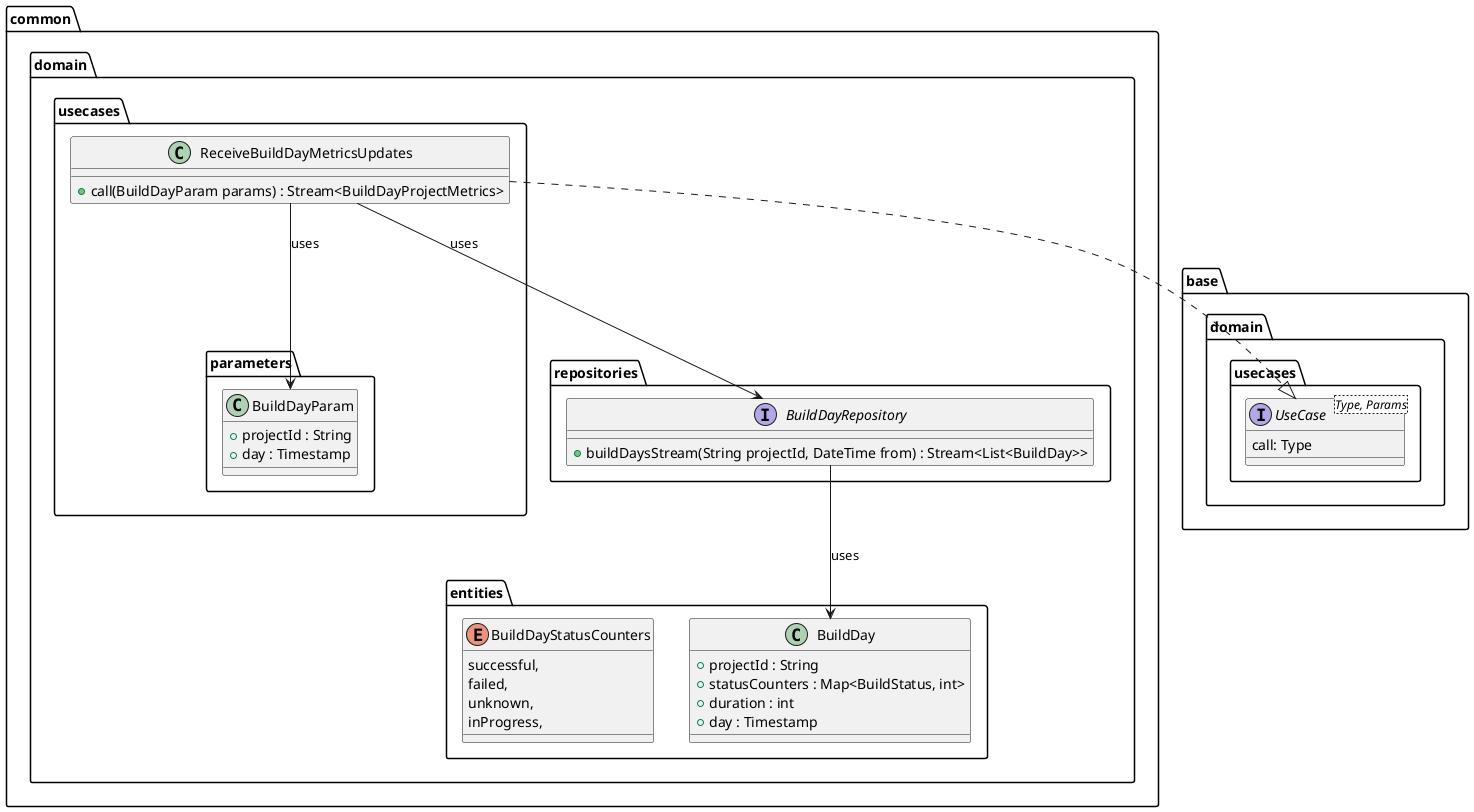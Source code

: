 @startuml build_days_domain_layer_class_diagram

package base.domain.usecases {
    interface UseCase<Type, Params> {
        call: Type
    }
}

package common.domain {
    package entities {
        class BuildDay {
            + projectId : String
            + statusCounters : Map<BuildStatus, int>
            + duration : int
            + day : Timestamp
        }

        enum BuildDayStatusCounters {
                successful,
                failed,
                unknown,
                inProgress,
            }
    }
    
    package repositories {
        interface BuildDayRepository {
            + buildDaysStream(String projectId, DateTime from) : Stream<List<BuildDay>>
        }
    }

    package usecases {
        class ReceiveBuildDayMetricsUpdates {
            + call(BuildDayParam params) : Stream<BuildDayProjectMetrics>
        }

        package parameters {
            class BuildDayParam {
                + projectId : String
                + day : Timestamp
            }
        }
    }    
}

BuildDayRepository --> BuildDay : uses
ReceiveBuildDayMetricsUpdates ..|> UseCase
ReceiveBuildDayMetricsUpdates --> BuildDayRepository : uses
ReceiveBuildDayMetricsUpdates --> BuildDayParam : uses

@enduml
